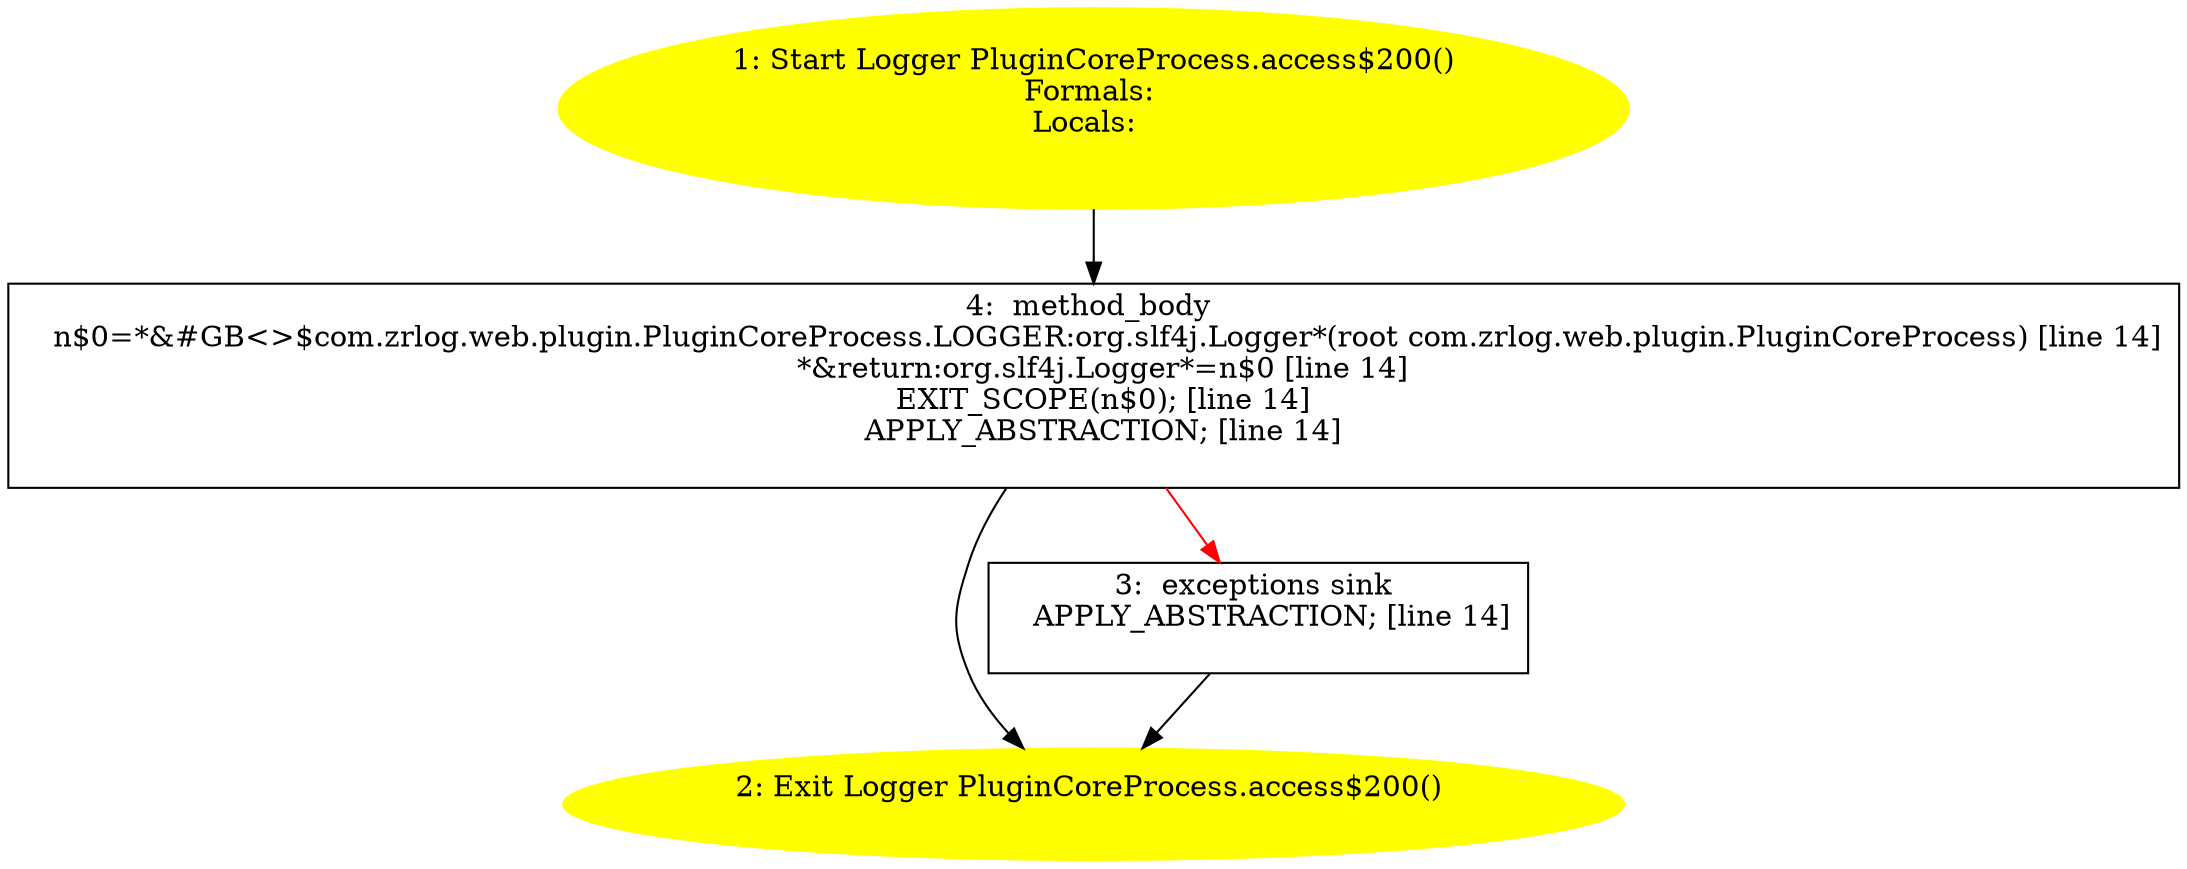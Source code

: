 /* @generated */
digraph cfg {
"com.zrlog.web.plugin.PluginCoreProcess.access$200():org.slf4j.Logger.e8a52480928a2d01265c20c55496c80c_1" [label="1: Start Logger PluginCoreProcess.access$200()\nFormals: \nLocals:  \n  " color=yellow style=filled]
	

	 "com.zrlog.web.plugin.PluginCoreProcess.access$200():org.slf4j.Logger.e8a52480928a2d01265c20c55496c80c_1" -> "com.zrlog.web.plugin.PluginCoreProcess.access$200():org.slf4j.Logger.e8a52480928a2d01265c20c55496c80c_4" ;
"com.zrlog.web.plugin.PluginCoreProcess.access$200():org.slf4j.Logger.e8a52480928a2d01265c20c55496c80c_2" [label="2: Exit Logger PluginCoreProcess.access$200() \n  " color=yellow style=filled]
	

"com.zrlog.web.plugin.PluginCoreProcess.access$200():org.slf4j.Logger.e8a52480928a2d01265c20c55496c80c_3" [label="3:  exceptions sink \n   APPLY_ABSTRACTION; [line 14]\n " shape="box"]
	

	 "com.zrlog.web.plugin.PluginCoreProcess.access$200():org.slf4j.Logger.e8a52480928a2d01265c20c55496c80c_3" -> "com.zrlog.web.plugin.PluginCoreProcess.access$200():org.slf4j.Logger.e8a52480928a2d01265c20c55496c80c_2" ;
"com.zrlog.web.plugin.PluginCoreProcess.access$200():org.slf4j.Logger.e8a52480928a2d01265c20c55496c80c_4" [label="4:  method_body \n   n$0=*&#GB<>$com.zrlog.web.plugin.PluginCoreProcess.LOGGER:org.slf4j.Logger*(root com.zrlog.web.plugin.PluginCoreProcess) [line 14]\n  *&return:org.slf4j.Logger*=n$0 [line 14]\n  EXIT_SCOPE(n$0); [line 14]\n  APPLY_ABSTRACTION; [line 14]\n " shape="box"]
	

	 "com.zrlog.web.plugin.PluginCoreProcess.access$200():org.slf4j.Logger.e8a52480928a2d01265c20c55496c80c_4" -> "com.zrlog.web.plugin.PluginCoreProcess.access$200():org.slf4j.Logger.e8a52480928a2d01265c20c55496c80c_2" ;
	 "com.zrlog.web.plugin.PluginCoreProcess.access$200():org.slf4j.Logger.e8a52480928a2d01265c20c55496c80c_4" -> "com.zrlog.web.plugin.PluginCoreProcess.access$200():org.slf4j.Logger.e8a52480928a2d01265c20c55496c80c_3" [color="red" ];
}
